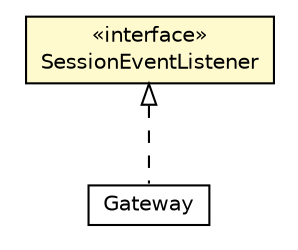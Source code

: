 #!/usr/local/bin/dot
#
# Class diagram 
# Generated by UMLGraph version R5_6-24-gf6e263 (http://www.umlgraph.org/)
#

digraph G {
	edge [fontname="Helvetica",fontsize=10,labelfontname="Helvetica",labelfontsize=10];
	node [fontname="Helvetica",fontsize=10,shape=plaintext];
	nodesep=0.25;
	ranksep=0.5;
	// org.universAAL.ri.gateway.SessionEventListener
	c7276971 [label=<<table title="org.universAAL.ri.gateway.SessionEventListener" border="0" cellborder="1" cellspacing="0" cellpadding="2" port="p" bgcolor="lemonChiffon" href="./SessionEventListener.html">
		<tr><td><table border="0" cellspacing="0" cellpadding="1">
<tr><td align="center" balign="center"> &#171;interface&#187; </td></tr>
<tr><td align="center" balign="center"> SessionEventListener </td></tr>
		</table></td></tr>
		</table>>, URL="./SessionEventListener.html", fontname="Helvetica", fontcolor="black", fontsize=10.0];
	// org.universAAL.ri.gateway.Gateway
	c7276974 [label=<<table title="org.universAAL.ri.gateway.Gateway" border="0" cellborder="1" cellspacing="0" cellpadding="2" port="p" href="./Gateway.html">
		<tr><td><table border="0" cellspacing="0" cellpadding="1">
<tr><td align="center" balign="center"> Gateway </td></tr>
		</table></td></tr>
		</table>>, URL="./Gateway.html", fontname="Helvetica", fontcolor="black", fontsize=10.0];
	//org.universAAL.ri.gateway.Gateway implements org.universAAL.ri.gateway.SessionEventListener
	c7276971:p -> c7276974:p [dir=back,arrowtail=empty,style=dashed];
}

